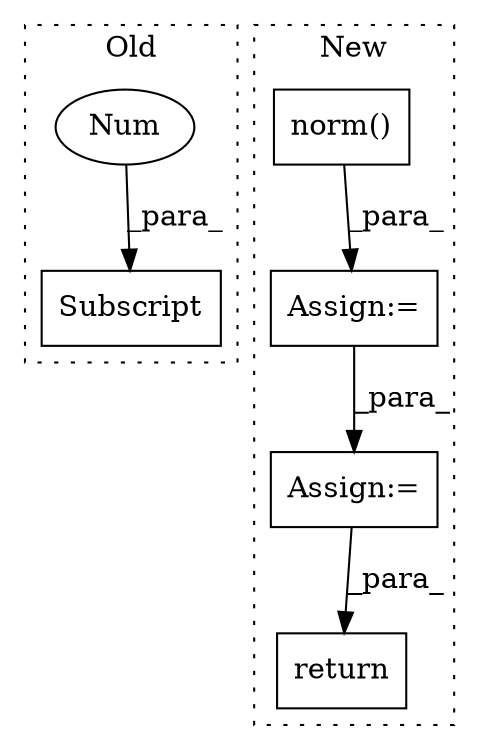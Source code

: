 digraph G {
subgraph cluster0 {
1 [label="Subscript" a="63" s="1595,0" l="11,0" shape="box"];
3 [label="Num" a="76" s="1604" l="1" shape="ellipse"];
label = "Old";
style="dotted";
}
subgraph cluster1 {
2 [label="norm()" a="75" s="3773,3787" l="13,8" shape="box"];
4 [label="Assign:=" a="68" s="3753" l="3" shape="box"];
5 [label="return" a="93" s="4177" l="7" shape="box"];
6 [label="Assign:=" a="68" s="3823" l="3" shape="box"];
label = "New";
style="dotted";
}
2 -> 4 [label="_para_"];
3 -> 1 [label="_para_"];
4 -> 6 [label="_para_"];
6 -> 5 [label="_para_"];
}